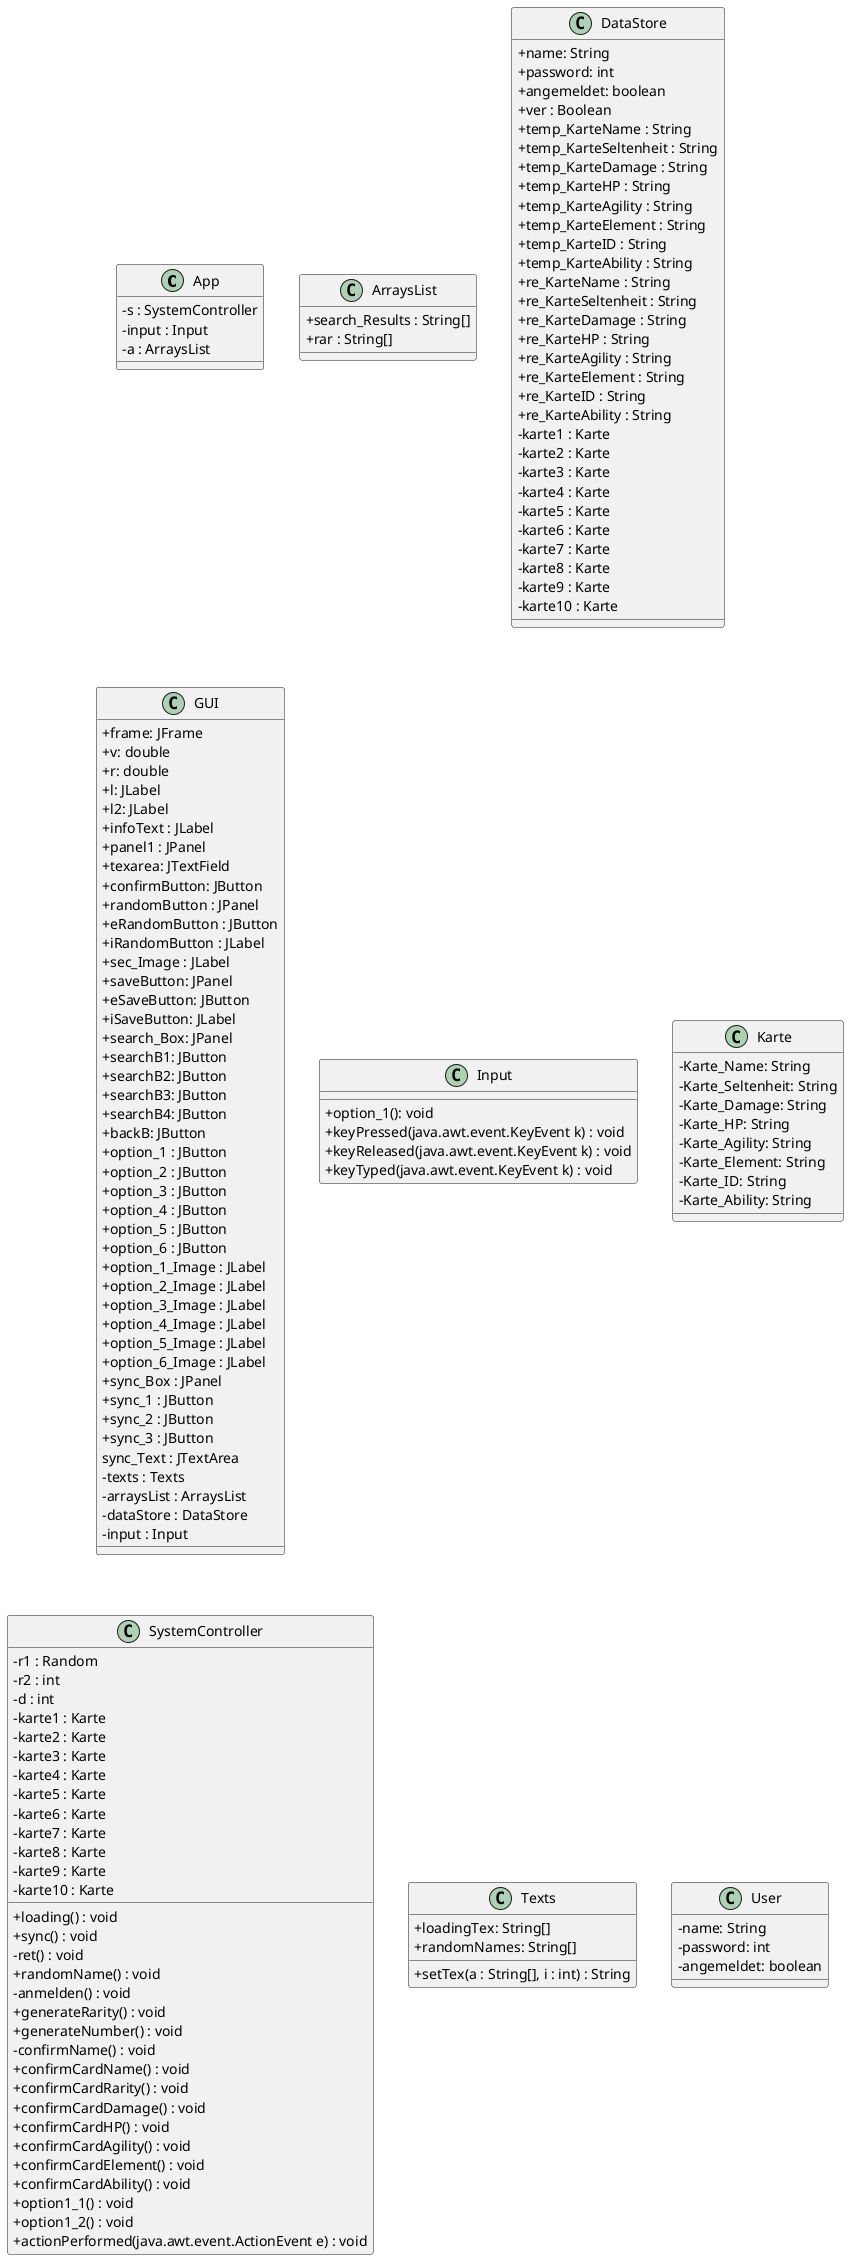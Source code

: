 @startuml
skinparam classAttributeIconSize 0

class App{
 -s : SystemController
 -input : Input
 -a : ArraysList
}



class ArraysList{
+search_Results : String[]
+rar : String[]
 }
 
 class DataStore{
 +name: String
 +password: int
 +angemeldet: boolean
 +ver : Boolean
 +temp_KarteName : String
 +temp_KarteSeltenheit : String
 +temp_KarteDamage : String
 +temp_KarteHP : String
 +temp_KarteAgility : String
 +temp_KarteElement : String
 +temp_KarteID : String
 +temp_KarteAbility : String    
 +re_KarteName : String
 +re_KarteSeltenheit : String
 +re_KarteDamage : String
 +re_KarteHP : String
 +re_KarteAgility : String
 +re_KarteElement : String
 +re_KarteID : String
 +re_KarteAbility : String
 -karte1 : Karte
 -karte2 : Karte
 -karte3 : Karte
 -karte4 : Karte
 -karte5 : Karte
 -karte6 : Karte
 -karte7 : Karte
 -karte8 : Karte
 -karte9 : Karte
 -karte10 : Karte

}



class GUI{
 +frame: JFrame
 +v: double
 +r: double
 +l: JLabel
 +l2: JLabel
 +infoText : JLabel
 +panel1 : JPanel
 +texarea: JTextField
 +confirmButton: JButton
 +randomButton : JPanel
 +eRandomButton : JButton
 +iRandomButton : JLabel
 +sec_Image : JLabel
 +saveButton: JPanel
 +eSaveButton: JButton
 +iSaveButton: JLabel
 +search_Box: JPanel
 +searchB1: JButton
 +searchB2: JButton
 +searchB3: JButton
 +searchB4: JButton
 +backB: JButton
 +option_1 : JButton
 +option_2 : JButton
 +option_3 : JButton
 +option_4 : JButton
 +option_5 : JButton
 +option_6 : JButton
 +option_1_Image : JLabel
 +option_2_Image : JLabel
 +option_3_Image : JLabel
 +option_4_Image : JLabel
 +option_5_Image : JLabel
 +option_6_Image : JLabel
 +sync_Box : JPanel
 +sync_1 : JButton
 +sync_2 : JButton
 +sync_3 : JButton
 sync_Text : JTextArea
 -texts : Texts
 -arraysList : ArraysList
 -dataStore : DataStore
 -input : Input

}


class Input{
 +option_1(): void
 +keyPressed(java.awt.event.KeyEvent k) : void
 +keyReleased(java.awt.event.KeyEvent k) : void
 +keyTyped(java.awt.event.KeyEvent k) : void
}

class Karte{
 -Karte_Name: String
 -Karte_Seltenheit: String
 -Karte_Damage: String
 -Karte_HP: String
 -Karte_Agility: String
 -Karte_Element: String
 -Karte_ID: String
 -Karte_Ability: String

}

class SystemController{
-r1 : Random
-r2 : int
-d : int
 -karte1 : Karte
 -karte2 : Karte
 -karte3 : Karte
 -karte4 : Karte
 -karte5 : Karte
 -karte6 : Karte
 -karte7 : Karte
 -karte8 : Karte
 -karte9 : Karte
 -karte10 : Karte
 +loading() : void
 +sync() : void
 -ret() : void
 +randomName() : void
 -anmelden() : void
 +generateRarity() : void
 +generateNumber() : void
 -confirmName() : void
 +confirmCardName() : void
 +confirmCardRarity() : void
 +confirmCardDamage() : void
 +confirmCardHP() : void
 +confirmCardAgility() : void
 +confirmCardElement() : void
 +confirmCardAbility() : void
 +option1_1() : void
 +option1_2() : void
 +actionPerformed(java.awt.event.ActionEvent e) : void
}


class Texts{
+loadingTex: String[]
+randomNames: String[]
+setTex(a : String[], i : int) : String
}

class User{
 -name: String
 -password: int
 -angemeldet: boolean
}



@enduml
